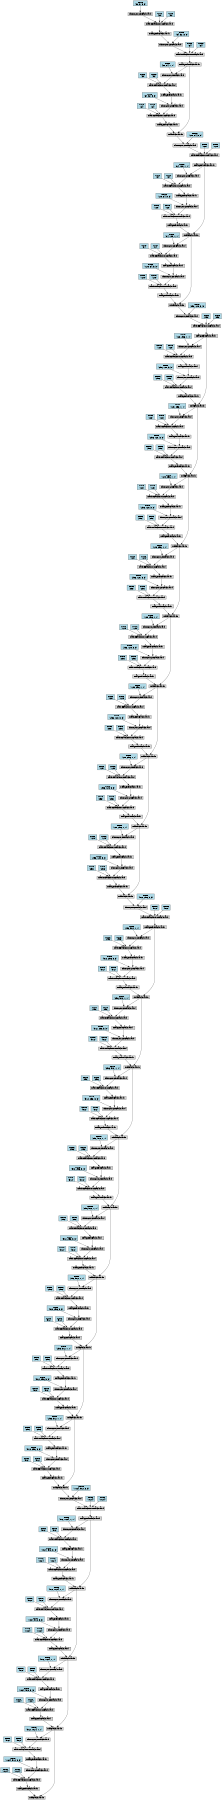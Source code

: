 digraph {
	graph [size="12,12"]
	node [align=left fontsize=12 height=0.2 ranksep=0.1 shape=box style=filled]
	525363974944 [label=AddBackward0]
	525363974832 -> 525363974944
	525363974832 [label=AddBackward0]
	525287751632 -> 525363974832
	525287751632 [label=AddBackward0]
	525287751464 -> 525287751632
	525287751464 [label=AddBackward0]
	525287750736 -> 525287751464
	525287750736 [label=LeakyReluBackward1]
	525287751128 -> 525287750736
	525287751128 [label=NativeBatchNormBackward]
	525287750792 -> 525287751128
	525287750792 [label=ThnnConv2DBackward]
	525287750232 -> 525287750792
	525287750232 [label=AddBackward0]
	525287750624 -> 525287750232
	525287750624 [label=AddBackward0]
	525287750456 -> 525287750624
	525287750456 [label=AddBackward0]
	525287749336 -> 525287750456
	525287749336 [label=AddBackward0]
	525287750064 -> 525287749336
	525287750064 [label=AddBackward0]
	525287749280 -> 525287750064
	525287749280 [label=AddBackward0]
	525287748888 -> 525287749280
	525287748888 [label=AddBackward0]
	525287748944 -> 525287748888
	525287748944 [label=AddBackward0]
	525287748608 -> 525287748944
	525287748608 [label=LeakyReluBackward1]
	525287748664 -> 525287748608
	525287748664 [label=NativeBatchNormBackward]
	525287748552 -> 525287748664
	525287748552 [label=ThnnConv2DBackward]
	525287747824 -> 525287748552
	525287747824 [label=AddBackward0]
	525287748216 -> 525287747824
	525287748216 [label=AddBackward0]
	525287748048 -> 525287748216
	525287748048 [label=AddBackward0]
	525287749896 -> 525287748048
	525287749896 [label=AddBackward0]
	525287747656 -> 525287749896
	525287747656 [label=AddBackward0]
	525287749728 -> 525287747656
	525287749728 [label=AddBackward0]
	525287749392 -> 525287749728
	525287749392 [label=AddBackward0]
	525271109304 -> 525287749392
	525271109304 [label=AddBackward0]
	525271109528 -> 525271109304
	525271109528 [label=LeakyReluBackward1]
	525271108800 -> 525271109528
	525271108800 [label=NativeBatchNormBackward]
	525271109248 -> 525271108800
	525271109248 [label=ThnnConv2DBackward]
	525271109024 -> 525271109248
	525271109024 [label=AddBackward0]
	525271108296 -> 525271109024
	525271108296 [label=AddBackward0]
	525271108688 -> 525271108296
	525271108688 [label=LeakyReluBackward1]
	525271108520 -> 525271108688
	525271108520 [label=NativeBatchNormBackward]
	525271108408 -> 525271108520
	525271108408 [label=ThnnConv2DBackward]
	525271108184 -> 525271108408
	525271108184 [label=AddBackward0]
	525271108016 -> 525271108184
	525271108016 [label=LeakyReluBackward1]
	525271107064 -> 525271108016
	525271107064 [label=NativeBatchNormBackward]
	525271107736 -> 525271107064
	525271107736 [label=ThnnConv2DBackward]
	525271107512 -> 525271107736
	525271107512 [label=LeakyReluBackward1]
	525271106168 -> 525271107512
	525271106168 [label=NativeBatchNormBackward]
	525271107008 -> 525271106168
	525271107008 [label=ThnnConv2DBackward]
	525271106392 -> 525271107008
	525271106392 [label="None
 (32, 3, 3, 3)" fillcolor=lightblue]
	525271106840 -> 525271106168
	525271106840 [label="None
 (32)" fillcolor=lightblue]
	525271105776 -> 525271106168
	525271105776 [label="None
 (32)" fillcolor=lightblue]
	525271107456 -> 525271107736
	525271107456 [label="None
 (64, 32, 3, 3)" fillcolor=lightblue]
	525271107680 -> 525271107064
	525271107680 [label="None
 (64)" fillcolor=lightblue]
	525271107624 -> 525271107064
	525271107624 [label="None
 (64)" fillcolor=lightblue]
	525271107960 -> 525271108184
	525271107960 [label=LeakyReluBackward1]
	525271107568 -> 525271107960
	525271107568 [label=NativeBatchNormBackward]
	525271107400 -> 525271107568
	525271107400 [label=ThnnConv2DBackward]
	525271106112 -> 525271107400
	525271106112 [label=LeakyReluBackward1]
	525271106448 -> 525271106112
	525271106448 [label=NativeBatchNormBackward]
	525271107176 -> 525271106448
	525271107176 [label=ThnnConv2DBackward]
	525271108016 -> 525271107176
	525271107344 -> 525271107176
	525271107344 [label="None
 (32, 64, 1, 1)" fillcolor=lightblue]
	525271105664 -> 525271106448
	525271105664 [label="None
 (32)" fillcolor=lightblue]
	525271105608 -> 525271106448
	525271105608 [label="None
 (32)" fillcolor=lightblue]
	525271106504 -> 525271107400
	525271106504 [label="None
 (64, 32, 3, 3)" fillcolor=lightblue]
	525271106672 -> 525271107568
	525271106672 [label="None
 (64)" fillcolor=lightblue]
	525271106560 -> 525271107568
	525271106560 [label="None
 (64)" fillcolor=lightblue]
	525271108128 -> 525271108408
	525271108128 [label="None
 (128, 64, 3, 3)" fillcolor=lightblue]
	525271107792 -> 525271108520
	525271107792 [label="None
 (128)" fillcolor=lightblue]
	525271108072 -> 525271108520
	525271108072 [label="None
 (128)" fillcolor=lightblue]
	525271108632 -> 525271108296
	525271108632 [label=LeakyReluBackward1]
	525271108464 -> 525271108632
	525271108464 [label=NativeBatchNormBackward]
	525271107848 -> 525271108464
	525271107848 [label=ThnnConv2DBackward]
	525271106616 -> 525271107848
	525271106616 [label=LeakyReluBackward1]
	525271106336 -> 525271106616
	525271106336 [label=NativeBatchNormBackward]
	525271106056 -> 525271106336
	525271106056 [label=ThnnConv2DBackward]
	525271108688 -> 525271106056
	525271106280 -> 525271106056
	525271106280 [label="None
 (64, 128, 1, 1)" fillcolor=lightblue]
	525271105944 -> 525271106336
	525271105944 [label="None
 (64)" fillcolor=lightblue]
	525271105832 -> 525271106336
	525271105832 [label="None
 (64)" fillcolor=lightblue]
	525271105720 -> 525271107848
	525271105720 [label="None
 (128, 64, 3, 3)" fillcolor=lightblue]
	525271107288 -> 525271108464
	525271107288 [label="None
 (128)" fillcolor=lightblue]
	525271106952 -> 525271108464
	525271106952 [label="None
 (128)" fillcolor=lightblue]
	525271108576 -> 525271109024
	525271108576 [label=LeakyReluBackward1]
	525271108352 -> 525271108576
	525271108352 [label=NativeBatchNormBackward]
	525271107904 -> 525271108352
	525271107904 [label=ThnnConv2DBackward]
	525271088208 -> 525271107904
	525271088208 [label=LeakyReluBackward1]
	525271087984 -> 525271088208
	525271087984 [label=NativeBatchNormBackward]
	525271086080 -> 525271087984
	525271086080 [label=ThnnConv2DBackward]
	525271108296 -> 525271086080
	525271085968 -> 525271086080
	525271085968 [label="None
 (64, 128, 1, 1)" fillcolor=lightblue]
	525271088432 -> 525271087984
	525271088432 [label="None
 (64)" fillcolor=lightblue]
	525271088320 -> 525271087984
	525271088320 [label="None
 (64)" fillcolor=lightblue]
	525271087760 -> 525271107904
	525271087760 [label="None
 (128, 64, 3, 3)" fillcolor=lightblue]
	525271106000 -> 525271108352
	525271106000 [label="None
 (128)" fillcolor=lightblue]
	525271106896 -> 525271108352
	525271106896 [label="None
 (128)" fillcolor=lightblue]
	525271108968 -> 525271109248
	525271108968 [label="None
 (256, 128, 3, 3)" fillcolor=lightblue]
	525271109192 -> 525271108800
	525271109192 [label="None
 (256)" fillcolor=lightblue]
	525271109136 -> 525271108800
	525271109136 [label="None
 (256)" fillcolor=lightblue]
	525271109472 -> 525271109304
	525271109472 [label=LeakyReluBackward1]
	525271109080 -> 525271109472
	525271109080 [label=NativeBatchNormBackward]
	525271108912 -> 525271109080
	525271108912 [label=ThnnConv2DBackward]
	525271087928 -> 525271108912
	525271087928 [label=LeakyReluBackward1]
	525271086136 -> 525271087928
	525271086136 [label=NativeBatchNormBackward]
	525271086864 -> 525271086136
	525271086864 [label=ThnnConv2DBackward]
	525271109528 -> 525271086864
	525271085912 -> 525271086864
	525271085912 [label="None
 (128, 256, 1, 1)" fillcolor=lightblue]
	525271085856 -> 525271086136
	525271085856 [label="None
 (128)" fillcolor=lightblue]
	525271086360 -> 525271086136
	525271086360 [label="None
 (128)" fillcolor=lightblue]
	525271088376 -> 525271108912
	525271088376 [label="None
 (256, 128, 3, 3)" fillcolor=lightblue]
	525271108240 -> 525271109080
	525271108240 [label="None
 (256)" fillcolor=lightblue]
	525271105888 -> 525271109080
	525271105888 [label="None
 (256)" fillcolor=lightblue]
	525271109584 -> 525287749392
	525271109584 [label=LeakyReluBackward1]
	525271109416 -> 525271109584
	525271109416 [label=NativeBatchNormBackward]
	525271108744 -> 525271109416
	525271108744 [label=ThnnConv2DBackward]
	525271086192 -> 525271108744
	525271086192 [label=LeakyReluBackward1]
	525271085408 -> 525271086192
	525271085408 [label=NativeBatchNormBackward]
	525271089048 -> 525271085408
	525271089048 [label=ThnnConv2DBackward]
	525271109304 -> 525271089048
	525271088768 -> 525271089048
	525271088768 [label="None
 (128, 256, 1, 1)" fillcolor=lightblue]
	525271089104 -> 525271085408
	525271089104 [label="None
 (128)" fillcolor=lightblue]
	525271088600 -> 525271085408
	525271088600 [label="None
 (128)" fillcolor=lightblue]
	525271085744 -> 525271108744
	525271085744 [label="None
 (256, 128, 3, 3)" fillcolor=lightblue]
	525271085576 -> 525271109416
	525271085576 [label="None
 (256)" fillcolor=lightblue]
	525271085464 -> 525271109416
	525271085464 [label="None
 (256)" fillcolor=lightblue]
	525244427456 -> 525287749728
	525244427456 [label=LeakyReluBackward1]
	525271109360 -> 525244427456
	525271109360 [label=NativeBatchNormBackward]
	525271086248 -> 525271109360
	525271086248 [label=ThnnConv2DBackward]
	525271086024 -> 525271086248
	525271086024 [label=LeakyReluBackward1]
	525271088712 -> 525271086024
	525271088712 [label=NativeBatchNormBackward]
	525271088992 -> 525271088712
	525271088992 [label=ThnnConv2DBackward]
	525287749392 -> 525271088992
	525271087592 -> 525271088992
	525271087592 [label="None
 (128, 256, 1, 1)" fillcolor=lightblue]
	525271088936 -> 525271088712
	525271088936 [label="None
 (128)" fillcolor=lightblue]
	525271088544 -> 525271088712
	525271088544 [label="None
 (128)" fillcolor=lightblue]
	525271087144 -> 525271086248
	525271087144 [label="None
 (256, 128, 3, 3)" fillcolor=lightblue]
	525271085520 -> 525271109360
	525271085520 [label="None
 (256)" fillcolor=lightblue]
	525271087088 -> 525271109360
	525271087088 [label="None
 (256)" fillcolor=lightblue]
	525287749672 -> 525287747656
	525287749672 [label=LeakyReluBackward1]
	525239349712 -> 525287749672
	525239349712 [label=NativeBatchNormBackward]
	525271088656 -> 525239349712
	525271088656 [label=ThnnConv2DBackward]
	525271088152 -> 525271088656
	525271088152 [label=LeakyReluBackward1]
	525271088488 -> 525271088152
	525271088488 [label=NativeBatchNormBackward]
	525271088264 -> 525271088488
	525271088264 [label=ThnnConv2DBackward]
	525287749728 -> 525271088264
	525271086584 -> 525271088264
	525271086584 [label="None
 (128, 256, 1, 1)" fillcolor=lightblue]
	525271088096 -> 525271088488
	525271088096 [label="None
 (128)" fillcolor=lightblue]
	525271087368 -> 525271088488
	525271087368 [label="None
 (128)" fillcolor=lightblue]
	525271088040 -> 525271088656
	525271088040 [label="None
 (256, 128, 3, 3)" fillcolor=lightblue]
	525271087200 -> 525239349712
	525271087200 [label="None
 (256)" fillcolor=lightblue]
	525271088880 -> 525239349712
	525271088880 [label="None
 (256)" fillcolor=lightblue]
	525287749840 -> 525287749896
	525287749840 [label=LeakyReluBackward1]
	525287749616 -> 525287749840
	525287749616 [label=NativeBatchNormBackward]
	525271088824 -> 525287749616
	525271088824 [label=ThnnConv2DBackward]
	525271085296 -> 525271088824
	525271085296 [label=LeakyReluBackward1]
	525271086472 -> 525271085296
	525271086472 [label=NativeBatchNormBackward]
	525271086976 -> 525271086472
	525271086976 [label=ThnnConv2DBackward]
	525287747656 -> 525271086976
	525271087816 -> 525271086976
	525271087816 [label="None
 (128, 256, 1, 1)" fillcolor=lightblue]
	525271085184 -> 525271086472
	525271085184 [label="None
 (128)" fillcolor=lightblue]
	525271087032 -> 525271086472
	525271087032 [label="None
 (128)" fillcolor=lightblue]
	525271087648 -> 525271088824
	525271087648 [label="None
 (256, 128, 3, 3)" fillcolor=lightblue]
	525271085632 -> 525287749616
	525271085632 [label="None
 (256)" fillcolor=lightblue]
	525271085688 -> 525287749616
	525271085688 [label="None
 (256)" fillcolor=lightblue]
	525287747768 -> 525287748048
	525287747768 [label=LeakyReluBackward1]
	525287749784 -> 525287747768
	525287749784 [label=NativeBatchNormBackward]
	525271086696 -> 525287749784
	525271086696 [label=ThnnConv2DBackward]
	525271086752 -> 525271086696
	525271086752 [label=LeakyReluBackward1]
	525271087536 -> 525271086752
	525271087536 [label=NativeBatchNormBackward]
	525271086808 -> 525271087536
	525271086808 [label=ThnnConv2DBackward]
	525287749896 -> 525271086808
	525270956688 -> 525271086808
	525270956688 [label="None
 (128, 256, 1, 1)" fillcolor=lightblue]
	525270956016 -> 525271087536
	525270956016 [label="None
 (128)" fillcolor=lightblue]
	525270956464 -> 525271087536
	525270956464 [label="None
 (128)" fillcolor=lightblue]
	525271087312 -> 525271086696
	525271087312 [label="None
 (256, 128, 3, 3)" fillcolor=lightblue]
	525271087256 -> 525287749784
	525271087256 [label="None
 (256)" fillcolor=lightblue]
	525271087480 -> 525287749784
	525271087480 [label="None
 (256)" fillcolor=lightblue]
	525287747992 -> 525287748216
	525287747992 [label=LeakyReluBackward1]
	525287747712 -> 525287747992
	525287747712 [label=NativeBatchNormBackward]
	525271087424 -> 525287747712
	525271087424 [label=ThnnConv2DBackward]
	525270957920 -> 525271087424
	525270957920 [label=LeakyReluBackward1]
	525270957192 -> 525270957920
	525270957192 [label=NativeBatchNormBackward]
	525270956408 -> 525270957192
	525270956408 [label=ThnnConv2DBackward]
	525287748048 -> 525270956408
	525270957304 -> 525270956408
	525270957304 [label="None
 (128, 256, 1, 1)" fillcolor=lightblue]
	525270957696 -> 525270957192
	525270957696 [label="None
 (128)" fillcolor=lightblue]
	525270957584 -> 525270957192
	525270957584 [label="None
 (128)" fillcolor=lightblue]
	525270957248 -> 525271087424
	525270957248 [label="None
 (256, 128, 3, 3)" fillcolor=lightblue]
	525271087704 -> 525287747712
	525271087704 [label="None
 (256)" fillcolor=lightblue]
	525271087872 -> 525287747712
	525271087872 [label="None
 (256)" fillcolor=lightblue]
	525287748160 -> 525287747824
	525287748160 [label=LeakyReluBackward1]
	525287747936 -> 525287748160
	525287747936 [label=NativeBatchNormBackward]
	525270957808 -> 525287747936
	525270957808 [label=ThnnConv2DBackward]
	525270956072 -> 525270957808
	525270956072 [label=LeakyReluBackward1]
	525270956296 -> 525270956072
	525270956296 [label=NativeBatchNormBackward]
	525270956240 -> 525270956296
	525270956240 [label=ThnnConv2DBackward]
	525287748216 -> 525270956240
	525190063608 -> 525270956240
	525190063608 [label="None
 (128, 256, 1, 1)" fillcolor=lightblue]
	525270956632 -> 525270956296
	525270956632 [label="None
 (128)" fillcolor=lightblue]
	525189969344 -> 525270956296
	525189969344 [label="None
 (128)" fillcolor=lightblue]
	525270956744 -> 525270957808
	525270956744 [label="None
 (256, 128, 3, 3)" fillcolor=lightblue]
	525270957080 -> 525287747936
	525270957080 [label="None
 (256)" fillcolor=lightblue]
	525270957472 -> 525287747936
	525270957472 [label="None
 (256)" fillcolor=lightblue]
	525287748104 -> 525287748552
	525287748104 [label="None
 (512, 256, 3, 3)" fillcolor=lightblue]
	525287748496 -> 525287748664
	525287748496 [label="None
 (512)" fillcolor=lightblue]
	525287748440 -> 525287748664
	525287748440 [label="None
 (512)" fillcolor=lightblue]
	525287748776 -> 525287748944
	525287748776 [label=LeakyReluBackward1]
	525271108856 -> 525287748776
	525271108856 [label=NativeBatchNormBackward]
	525287748384 -> 525271108856
	525287748384 [label=ThnnConv2DBackward]
	525270956856 -> 525287748384
	525270956856 [label=LeakyReluBackward1]
	525190005480 -> 525270956856
	525190005480 [label=NativeBatchNormBackward]
	525271099712 -> 525190005480
	525271099712 [label=ThnnConv2DBackward]
	525287748608 -> 525271099712
	525271100440 -> 525271099712
	525271100440 [label="None
 (256, 512, 1, 1)" fillcolor=lightblue]
	525271098200 -> 525190005480
	525271098200 [label="None
 (256)" fillcolor=lightblue]
	525271101336 -> 525190005480
	525271101336 [label="None
 (256)" fillcolor=lightblue]
	525270956352 -> 525287748384
	525270956352 [label="None
 (512, 256, 3, 3)" fillcolor=lightblue]
	525287749952 -> 525271108856
	525287749952 [label="None
 (512)" fillcolor=lightblue]
	525287748272 -> 525271108856
	525287748272 [label="None
 (512)" fillcolor=lightblue]
	525287750008 -> 525287748888
	525287750008 [label=LeakyReluBackward1]
	525190091160 -> 525287750008
	525190091160 [label=NativeBatchNormBackward]
	525287747880 -> 525190091160
	525287747880 [label=ThnnConv2DBackward]
	525271100552 -> 525287747880
	525271100552 [label=LeakyReluBackward1]
	525271101056 -> 525271100552
	525271101056 [label=NativeBatchNormBackward]
	525271100720 -> 525271101056
	525271100720 [label=ThnnConv2DBackward]
	525287748944 -> 525271100720
	525271101000 -> 525271100720
	525271101000 [label="None
 (256, 512, 1, 1)" fillcolor=lightblue]
	525271100888 -> 525271101056
	525271100888 [label="None
 (256)" fillcolor=lightblue]
	525271100664 -> 525271101056
	525271100664 [label="None
 (256)" fillcolor=lightblue]
	525271100776 -> 525287747880
	525271100776 [label="None
 (512, 256, 3, 3)" fillcolor=lightblue]
	525270957024 -> 525190091160
	525270957024 [label="None
 (512)" fillcolor=lightblue]
	525190006712 -> 525190091160
	525190006712 [label="None
 (512)" fillcolor=lightblue]
	525287749056 -> 525287749280
	525287749056 [label=LeakyReluBackward1]
	525287748328 -> 525287749056
	525287748328 [label=NativeBatchNormBackward]
	525271100496 -> 525287748328
	525271100496 [label=ThnnConv2DBackward]
	525271101224 -> 525271100496
	525271101224 [label=LeakyReluBackward1]
	525271101112 -> 525271101224
	525271101112 [label=NativeBatchNormBackward]
	525212941616 -> 525271101112
	525212941616 [label=ThnnConv2DBackward]
	525287748888 -> 525212941616
	525489350640 -> 525212941616
	525489350640 [label="None
 (256, 512, 1, 1)" fillcolor=lightblue]
	525446554176 -> 525271101112
	525446554176 [label="None
 (256)" fillcolor=lightblue]
	525489350248 -> 525271101112
	525489350248 [label="None
 (256)" fillcolor=lightblue]
	525271101392 -> 525271100496
	525271101392 [label="None
 (512, 256, 3, 3)" fillcolor=lightblue]
	525271101280 -> 525287748328
	525271101280 [label="None
 (512)" fillcolor=lightblue]
	525271100384 -> 525287748328
	525271100384 [label="None
 (512)" fillcolor=lightblue]
	525287749224 -> 525287750064
	525287749224 [label=LeakyReluBackward1]
	525287749000 -> 525287749224
	525287749000 [label=NativeBatchNormBackward]
	525271101168 -> 525287749000
	525271101168 [label=ThnnConv2DBackward]
	525489350696 -> 525271101168
	525489350696 [label=LeakyReluBackward1]
	525489350752 -> 525489350696
	525489350752 [label=NativeBatchNormBackward]
	525489350976 -> 525489350752
	525489350976 [label=ThnnConv2DBackward]
	525287749280 -> 525489350976
	525489351200 -> 525489350976
	525489351200 [label="None
 (256, 512, 1, 1)" fillcolor=lightblue]
	525489351032 -> 525489350752
	525489351032 [label="None
 (256)" fillcolor=lightblue]
	525489351088 -> 525489350752
	525489351088 [label="None
 (256)" fillcolor=lightblue]
	525489350808 -> 525271101168
	525489350808 [label="None
 (512, 256, 3, 3)" fillcolor=lightblue]
	525271098256 -> 525287749000
	525271098256 [label="None
 (512)" fillcolor=lightblue]
	525271097976 -> 525287749000
	525271097976 [label="None
 (512)" fillcolor=lightblue]
	525287748832 -> 525287749336
	525287748832 [label=LeakyReluBackward1]
	525287749168 -> 525287748832
	525287749168 [label=NativeBatchNormBackward]
	525489350584 -> 525287749168
	525489350584 [label=ThnnConv2DBackward]
	525489350920 -> 525489350584
	525489350920 [label=LeakyReluBackward1]
	525489351312 -> 525489350920
	525489351312 [label=NativeBatchNormBackward]
	525489351536 -> 525489351312
	525489351536 [label=ThnnConv2DBackward]
	525287750064 -> 525489351536
	525489351760 -> 525489351536
	525489351760 [label="None
 (256, 512, 1, 1)" fillcolor=lightblue]
	525489351592 -> 525489351312
	525489351592 [label="None
 (256)" fillcolor=lightblue]
	525489351648 -> 525489351312
	525489351648 [label="None
 (256)" fillcolor=lightblue]
	525489351368 -> 525489350584
	525489351368 [label="None
 (512, 256, 3, 3)" fillcolor=lightblue]
	525489350864 -> 525287749168
	525489350864 [label="None
 (512)" fillcolor=lightblue]
	525489351144 -> 525287749168
	525489351144 [label="None
 (512)" fillcolor=lightblue]
	525287750176 -> 525287750456
	525287750176 [label=LeakyReluBackward1]
	525287749112 -> 525287750176
	525287749112 [label=NativeBatchNormBackward]
	525489351256 -> 525287749112
	525489351256 [label=ThnnConv2DBackward]
	525489351480 -> 525489351256
	525489351480 [label=LeakyReluBackward1]
	525489351872 -> 525489351480
	525489351872 [label=NativeBatchNormBackward]
	525489352096 -> 525489351872
	525489352096 [label=ThnnConv2DBackward]
	525287749336 -> 525489352096
	525489352320 -> 525489352096
	525489352320 [label="None
 (256, 512, 1, 1)" fillcolor=lightblue]
	525489352152 -> 525489351872
	525489352152 [label="None
 (256)" fillcolor=lightblue]
	525489352208 -> 525489351872
	525489352208 [label="None
 (256)" fillcolor=lightblue]
	525489351928 -> 525489351256
	525489351928 [label="None
 (512, 256, 3, 3)" fillcolor=lightblue]
	525489351424 -> 525287749112
	525489351424 [label="None
 (512)" fillcolor=lightblue]
	525489351704 -> 525287749112
	525489351704 [label="None
 (512)" fillcolor=lightblue]
	525287750400 -> 525287750624
	525287750400 [label=LeakyReluBackward1]
	525287750120 -> 525287750400
	525287750120 [label=NativeBatchNormBackward]
	525489351816 -> 525287750120
	525489351816 [label=ThnnConv2DBackward]
	525489352040 -> 525489351816
	525489352040 [label=LeakyReluBackward1]
	525489352432 -> 525489352040
	525489352432 [label=NativeBatchNormBackward]
	525489352656 -> 525489352432
	525489352656 [label=ThnnConv2DBackward]
	525287750456 -> 525489352656
	525271240944 -> 525489352656
	525271240944 [label="None
 (256, 512, 1, 1)" fillcolor=lightblue]
	525271240776 -> 525489352432
	525271240776 [label="None
 (256)" fillcolor=lightblue]
	525271240832 -> 525489352432
	525271240832 [label="None
 (256)" fillcolor=lightblue]
	525489352488 -> 525489351816
	525489352488 [label="None
 (512, 256, 3, 3)" fillcolor=lightblue]
	525489351984 -> 525287750120
	525489351984 [label="None
 (512)" fillcolor=lightblue]
	525489352264 -> 525287750120
	525489352264 [label="None
 (512)" fillcolor=lightblue]
	525287750568 -> 525287750232
	525287750568 [label=LeakyReluBackward1]
	525287750344 -> 525287750568
	525287750344 [label=NativeBatchNormBackward]
	525489352376 -> 525287750344
	525489352376 [label=ThnnConv2DBackward]
	525271241000 -> 525489352376
	525271241000 [label=LeakyReluBackward1]
	525271241056 -> 525271241000
	525271241056 [label=NativeBatchNormBackward]
	525271241280 -> 525271241056
	525271241280 [label=ThnnConv2DBackward]
	525287750624 -> 525271241280
	525271241504 -> 525271241280
	525271241504 [label="None
 (256, 512, 1, 1)" fillcolor=lightblue]
	525271241336 -> 525271241056
	525271241336 [label="None
 (256)" fillcolor=lightblue]
	525271241392 -> 525271241056
	525271241392 [label="None
 (256)" fillcolor=lightblue]
	525271241112 -> 525489352376
	525271241112 [label="None
 (512, 256, 3, 3)" fillcolor=lightblue]
	525489352544 -> 525287750344
	525489352544 [label="None
 (512)" fillcolor=lightblue]
	525489352600 -> 525287750344
	525489352600 [label="None
 (512)" fillcolor=lightblue]
	525287750512 -> 525287750792
	525287750512 [label="None
 (1024, 512, 3, 3)" fillcolor=lightblue]
	525287750960 -> 525287751128
	525287750960 [label="None
 (1024)" fillcolor=lightblue]
	525287750904 -> 525287751128
	525287750904 [label="None
 (1024)" fillcolor=lightblue]
	525287751016 -> 525287751464
	525287751016 [label=LeakyReluBackward1]
	525287751072 -> 525287751016
	525287751072 [label=NativeBatchNormBackward]
	525287750680 -> 525287751072
	525287750680 [label=ThnnConv2DBackward]
	525271241168 -> 525287750680
	525271241168 [label=LeakyReluBackward1]
	525271241224 -> 525271241168
	525271241224 [label=NativeBatchNormBackward]
	525271241728 -> 525271241224
	525271241728 [label=ThnnConv2DBackward]
	525287750736 -> 525271241728
	525271241896 -> 525271241728
	525271241896 [label="None
 (512, 1024, 1, 1)" fillcolor=lightblue]
	525271241616 -> 525271241224
	525271241616 [label="None
 (512)" fillcolor=lightblue]
	525271241784 -> 525271241224
	525271241784 [label="None
 (512)" fillcolor=lightblue]
	525271241448 -> 525287750680
	525271241448 [label="None
 (1024, 512, 3, 3)" fillcolor=lightblue]
	525287748720 -> 525287751072
	525287748720 [label="None
 (1024)" fillcolor=lightblue]
	525287750288 -> 525287751072
	525287750288 [label="None
 (1024)" fillcolor=lightblue]
	525287751408 -> 525287751632
	525287751408 [label=LeakyReluBackward1]
	525287751184 -> 525287751408
	525287751184 [label=NativeBatchNormBackward]
	525271240888 -> 525287751184
	525271240888 [label=ThnnConv2DBackward]
	525271241672 -> 525271240888
	525271241672 [label=LeakyReluBackward1]
	525271242008 -> 525271241672
	525271242008 [label=NativeBatchNormBackward]
	525271242232 -> 525271242008
	525271242232 [label=ThnnConv2DBackward]
	525287751464 -> 525271242232
	525271242456 -> 525271242232
	525271242456 [label="None
 (512, 1024, 1, 1)" fillcolor=lightblue]
	525271242288 -> 525271242008
	525271242288 [label="None
 (512)" fillcolor=lightblue]
	525271242344 -> 525271242008
	525271242344 [label="None
 (512)" fillcolor=lightblue]
	525271242064 -> 525271240888
	525271242064 [label="None
 (1024, 512, 3, 3)" fillcolor=lightblue]
	525271241560 -> 525287751184
	525271241560 [label="None
 (1024)" fillcolor=lightblue]
	525271241840 -> 525287751184
	525271241840 [label="None
 (1024)" fillcolor=lightblue]
	525287751576 -> 525363974832
	525287751576 [label=LeakyReluBackward1]
	525287751352 -> 525287751576
	525287751352 [label=NativeBatchNormBackward]
	525271241952 -> 525287751352
	525271241952 [label=ThnnConv2DBackward]
	525271242176 -> 525271241952
	525271242176 [label=LeakyReluBackward1]
	525271242568 -> 525271242176
	525271242568 [label=NativeBatchNormBackward]
	525271242792 -> 525271242568
	525271242792 [label=ThnnConv2DBackward]
	525287751632 -> 525271242792
	525271243016 -> 525271242792
	525271243016 [label="None
 (512, 1024, 1, 1)" fillcolor=lightblue]
	525271242848 -> 525271242568
	525271242848 [label="None
 (512)" fillcolor=lightblue]
	525271242904 -> 525271242568
	525271242904 [label="None
 (512)" fillcolor=lightblue]
	525271242624 -> 525271241952
	525271242624 [label="None
 (1024, 512, 3, 3)" fillcolor=lightblue]
	525271242120 -> 525287751352
	525271242120 [label="None
 (1024)" fillcolor=lightblue]
	525271242400 -> 525287751352
	525271242400 [label="None
 (1024)" fillcolor=lightblue]
	525287751240 -> 525363974944
	525287751240 [label=LeakyReluBackward1]
	525287751296 -> 525287751240
	525287751296 [label=NativeBatchNormBackward]
	525271242512 -> 525287751296
	525271242512 [label=ThnnConv2DBackward]
	525271242736 -> 525271242512
	525271242736 [label=LeakyReluBackward1]
	525271243128 -> 525271242736
	525271243128 [label=NativeBatchNormBackward]
	525271243352 -> 525271243128
	525271243352 [label=ThnnConv2DBackward]
	525363974832 -> 525271243352
	525271243576 -> 525271243352
	525271243576 [label="None
 (512, 1024, 1, 1)" fillcolor=lightblue]
	525271243408 -> 525271243128
	525271243408 [label="None
 (512)" fillcolor=lightblue]
	525271243464 -> 525271243128
	525271243464 [label="None
 (512)" fillcolor=lightblue]
	525271243184 -> 525271242512
	525271243184 [label="None
 (1024, 512, 3, 3)" fillcolor=lightblue]
	525271242680 -> 525287751296
	525271242680 [label="None
 (1024)" fillcolor=lightblue]
	525271242960 -> 525287751296
	525271242960 [label="None
 (1024)" fillcolor=lightblue]
}
